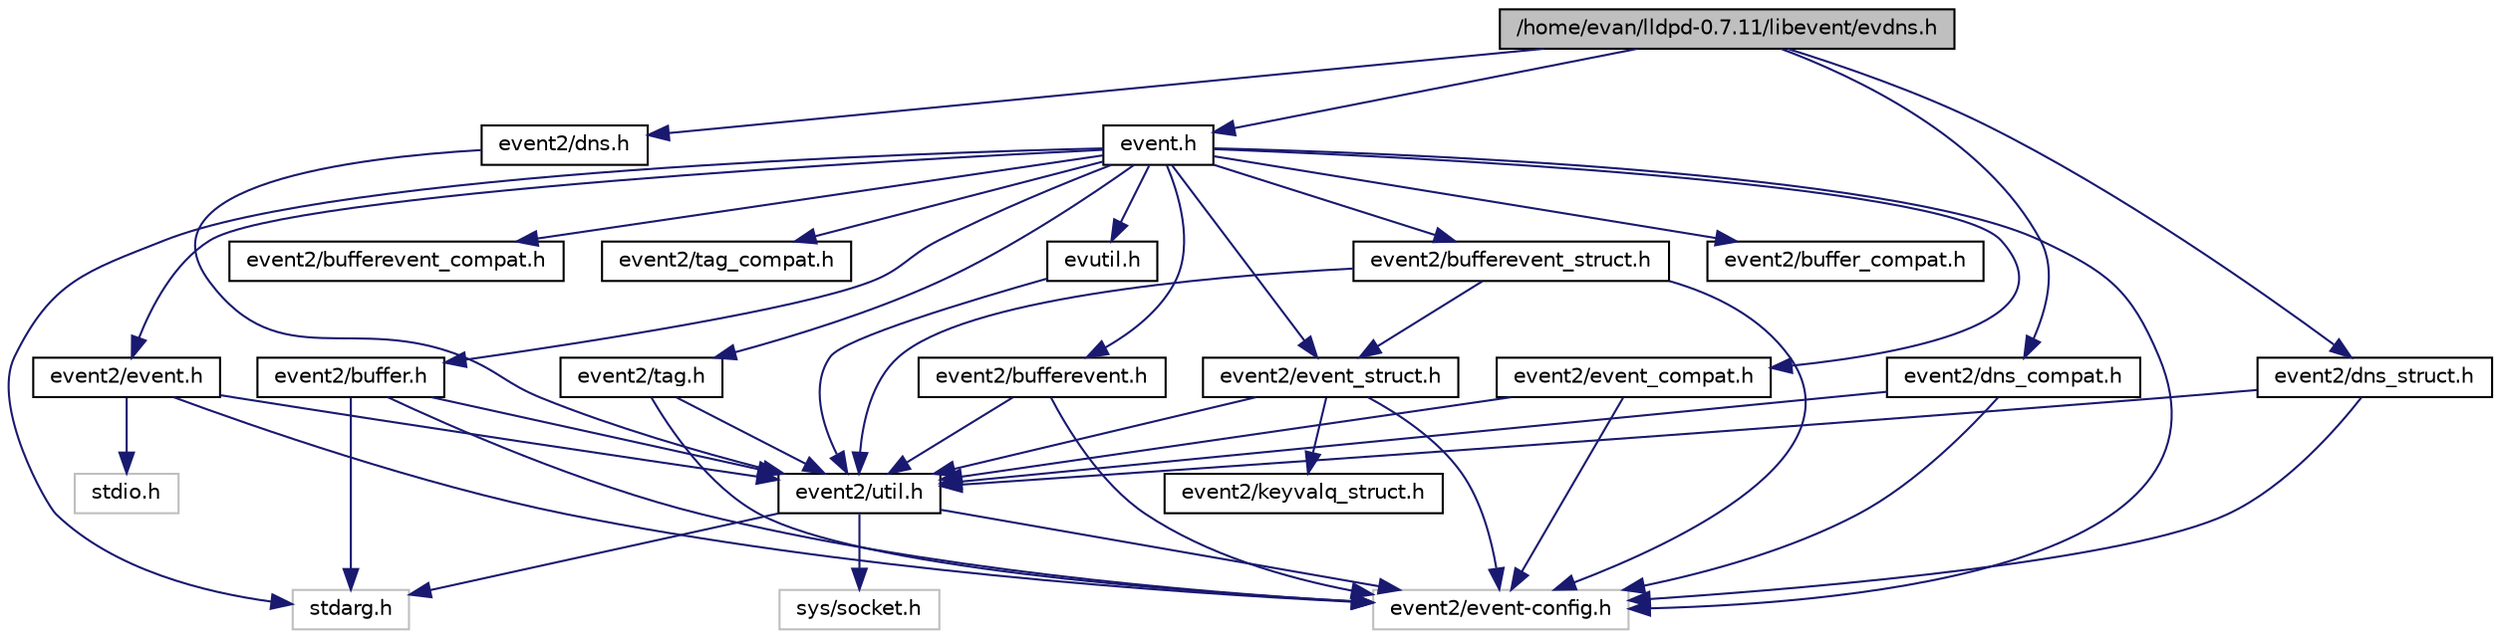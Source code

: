 digraph G
{
  edge [fontname="Helvetica",fontsize="10",labelfontname="Helvetica",labelfontsize="10"];
  node [fontname="Helvetica",fontsize="10",shape=record];
  Node1 [label="/home/evan/lldpd-0.7.11/libevent/evdns.h",height=0.2,width=0.4,color="black", fillcolor="grey75", style="filled" fontcolor="black"];
  Node1 -> Node2 [color="midnightblue",fontsize="10",style="solid",fontname="Helvetica"];
  Node2 [label="event.h",height=0.2,width=0.4,color="black", fillcolor="white", style="filled",URL="$event_8h_source.html"];
  Node2 -> Node3 [color="midnightblue",fontsize="10",style="solid",fontname="Helvetica"];
  Node3 [label="event2/event-config.h",height=0.2,width=0.4,color="grey75", fillcolor="white", style="filled"];
  Node2 -> Node4 [color="midnightblue",fontsize="10",style="solid",fontname="Helvetica"];
  Node4 [label="stdarg.h",height=0.2,width=0.4,color="grey75", fillcolor="white", style="filled"];
  Node2 -> Node5 [color="midnightblue",fontsize="10",style="solid",fontname="Helvetica"];
  Node5 [label="evutil.h",height=0.2,width=0.4,color="black", fillcolor="white", style="filled",URL="$evutil_8h.html"];
  Node5 -> Node6 [color="midnightblue",fontsize="10",style="solid",fontname="Helvetica"];
  Node6 [label="event2/util.h",height=0.2,width=0.4,color="black", fillcolor="white", style="filled",URL="$util_8h.html"];
  Node6 -> Node3 [color="midnightblue",fontsize="10",style="solid",fontname="Helvetica"];
  Node6 -> Node4 [color="midnightblue",fontsize="10",style="solid",fontname="Helvetica"];
  Node6 -> Node7 [color="midnightblue",fontsize="10",style="solid",fontname="Helvetica"];
  Node7 [label="sys/socket.h",height=0.2,width=0.4,color="grey75", fillcolor="white", style="filled"];
  Node2 -> Node8 [color="midnightblue",fontsize="10",style="solid",fontname="Helvetica"];
  Node8 [label="event2/event_struct.h",height=0.2,width=0.4,color="black", fillcolor="white", style="filled",URL="$event__struct_8h.html"];
  Node8 -> Node3 [color="midnightblue",fontsize="10",style="solid",fontname="Helvetica"];
  Node8 -> Node6 [color="midnightblue",fontsize="10",style="solid",fontname="Helvetica"];
  Node8 -> Node9 [color="midnightblue",fontsize="10",style="solid",fontname="Helvetica"];
  Node9 [label="event2/keyvalq_struct.h",height=0.2,width=0.4,color="black", fillcolor="white", style="filled",URL="$keyvalq__struct_8h_source.html"];
  Node2 -> Node10 [color="midnightblue",fontsize="10",style="solid",fontname="Helvetica"];
  Node10 [label="event2/event.h",height=0.2,width=0.4,color="black", fillcolor="white", style="filled",URL="$include_2event2_2event_8h.html"];
  Node10 -> Node3 [color="midnightblue",fontsize="10",style="solid",fontname="Helvetica"];
  Node10 -> Node11 [color="midnightblue",fontsize="10",style="solid",fontname="Helvetica"];
  Node11 [label="stdio.h",height=0.2,width=0.4,color="grey75", fillcolor="white", style="filled"];
  Node10 -> Node6 [color="midnightblue",fontsize="10",style="solid",fontname="Helvetica"];
  Node2 -> Node12 [color="midnightblue",fontsize="10",style="solid",fontname="Helvetica"];
  Node12 [label="event2/event_compat.h",height=0.2,width=0.4,color="black", fillcolor="white", style="filled",URL="$event__compat_8h.html"];
  Node12 -> Node3 [color="midnightblue",fontsize="10",style="solid",fontname="Helvetica"];
  Node12 -> Node6 [color="midnightblue",fontsize="10",style="solid",fontname="Helvetica"];
  Node2 -> Node13 [color="midnightblue",fontsize="10",style="solid",fontname="Helvetica"];
  Node13 [label="event2/buffer.h",height=0.2,width=0.4,color="black", fillcolor="white", style="filled",URL="$buffer_8h.html"];
  Node13 -> Node3 [color="midnightblue",fontsize="10",style="solid",fontname="Helvetica"];
  Node13 -> Node4 [color="midnightblue",fontsize="10",style="solid",fontname="Helvetica"];
  Node13 -> Node6 [color="midnightblue",fontsize="10",style="solid",fontname="Helvetica"];
  Node2 -> Node14 [color="midnightblue",fontsize="10",style="solid",fontname="Helvetica"];
  Node14 [label="event2/buffer_compat.h",height=0.2,width=0.4,color="black", fillcolor="white", style="filled",URL="$buffer__compat_8h.html"];
  Node2 -> Node15 [color="midnightblue",fontsize="10",style="solid",fontname="Helvetica"];
  Node15 [label="event2/bufferevent.h",height=0.2,width=0.4,color="black", fillcolor="white", style="filled",URL="$bufferevent_8h.html"];
  Node15 -> Node3 [color="midnightblue",fontsize="10",style="solid",fontname="Helvetica"];
  Node15 -> Node6 [color="midnightblue",fontsize="10",style="solid",fontname="Helvetica"];
  Node2 -> Node16 [color="midnightblue",fontsize="10",style="solid",fontname="Helvetica"];
  Node16 [label="event2/bufferevent_struct.h",height=0.2,width=0.4,color="black", fillcolor="white", style="filled",URL="$bufferevent__struct_8h.html"];
  Node16 -> Node3 [color="midnightblue",fontsize="10",style="solid",fontname="Helvetica"];
  Node16 -> Node6 [color="midnightblue",fontsize="10",style="solid",fontname="Helvetica"];
  Node16 -> Node8 [color="midnightblue",fontsize="10",style="solid",fontname="Helvetica"];
  Node2 -> Node17 [color="midnightblue",fontsize="10",style="solid",fontname="Helvetica"];
  Node17 [label="event2/bufferevent_compat.h",height=0.2,width=0.4,color="black", fillcolor="white", style="filled",URL="$bufferevent__compat_8h_source.html"];
  Node2 -> Node18 [color="midnightblue",fontsize="10",style="solid",fontname="Helvetica"];
  Node18 [label="event2/tag.h",height=0.2,width=0.4,color="black", fillcolor="white", style="filled",URL="$tag_8h.html"];
  Node18 -> Node3 [color="midnightblue",fontsize="10",style="solid",fontname="Helvetica"];
  Node18 -> Node6 [color="midnightblue",fontsize="10",style="solid",fontname="Helvetica"];
  Node2 -> Node19 [color="midnightblue",fontsize="10",style="solid",fontname="Helvetica"];
  Node19 [label="event2/tag_compat.h",height=0.2,width=0.4,color="black", fillcolor="white", style="filled",URL="$tag__compat_8h.html"];
  Node1 -> Node20 [color="midnightblue",fontsize="10",style="solid",fontname="Helvetica"];
  Node20 [label="event2/dns.h",height=0.2,width=0.4,color="black", fillcolor="white", style="filled",URL="$dns_8h.html"];
  Node20 -> Node6 [color="midnightblue",fontsize="10",style="solid",fontname="Helvetica"];
  Node1 -> Node21 [color="midnightblue",fontsize="10",style="solid",fontname="Helvetica"];
  Node21 [label="event2/dns_compat.h",height=0.2,width=0.4,color="black", fillcolor="white", style="filled",URL="$dns__compat_8h.html"];
  Node21 -> Node3 [color="midnightblue",fontsize="10",style="solid",fontname="Helvetica"];
  Node21 -> Node6 [color="midnightblue",fontsize="10",style="solid",fontname="Helvetica"];
  Node1 -> Node22 [color="midnightblue",fontsize="10",style="solid",fontname="Helvetica"];
  Node22 [label="event2/dns_struct.h",height=0.2,width=0.4,color="black", fillcolor="white", style="filled",URL="$dns__struct_8h.html"];
  Node22 -> Node3 [color="midnightblue",fontsize="10",style="solid",fontname="Helvetica"];
  Node22 -> Node6 [color="midnightblue",fontsize="10",style="solid",fontname="Helvetica"];
}
